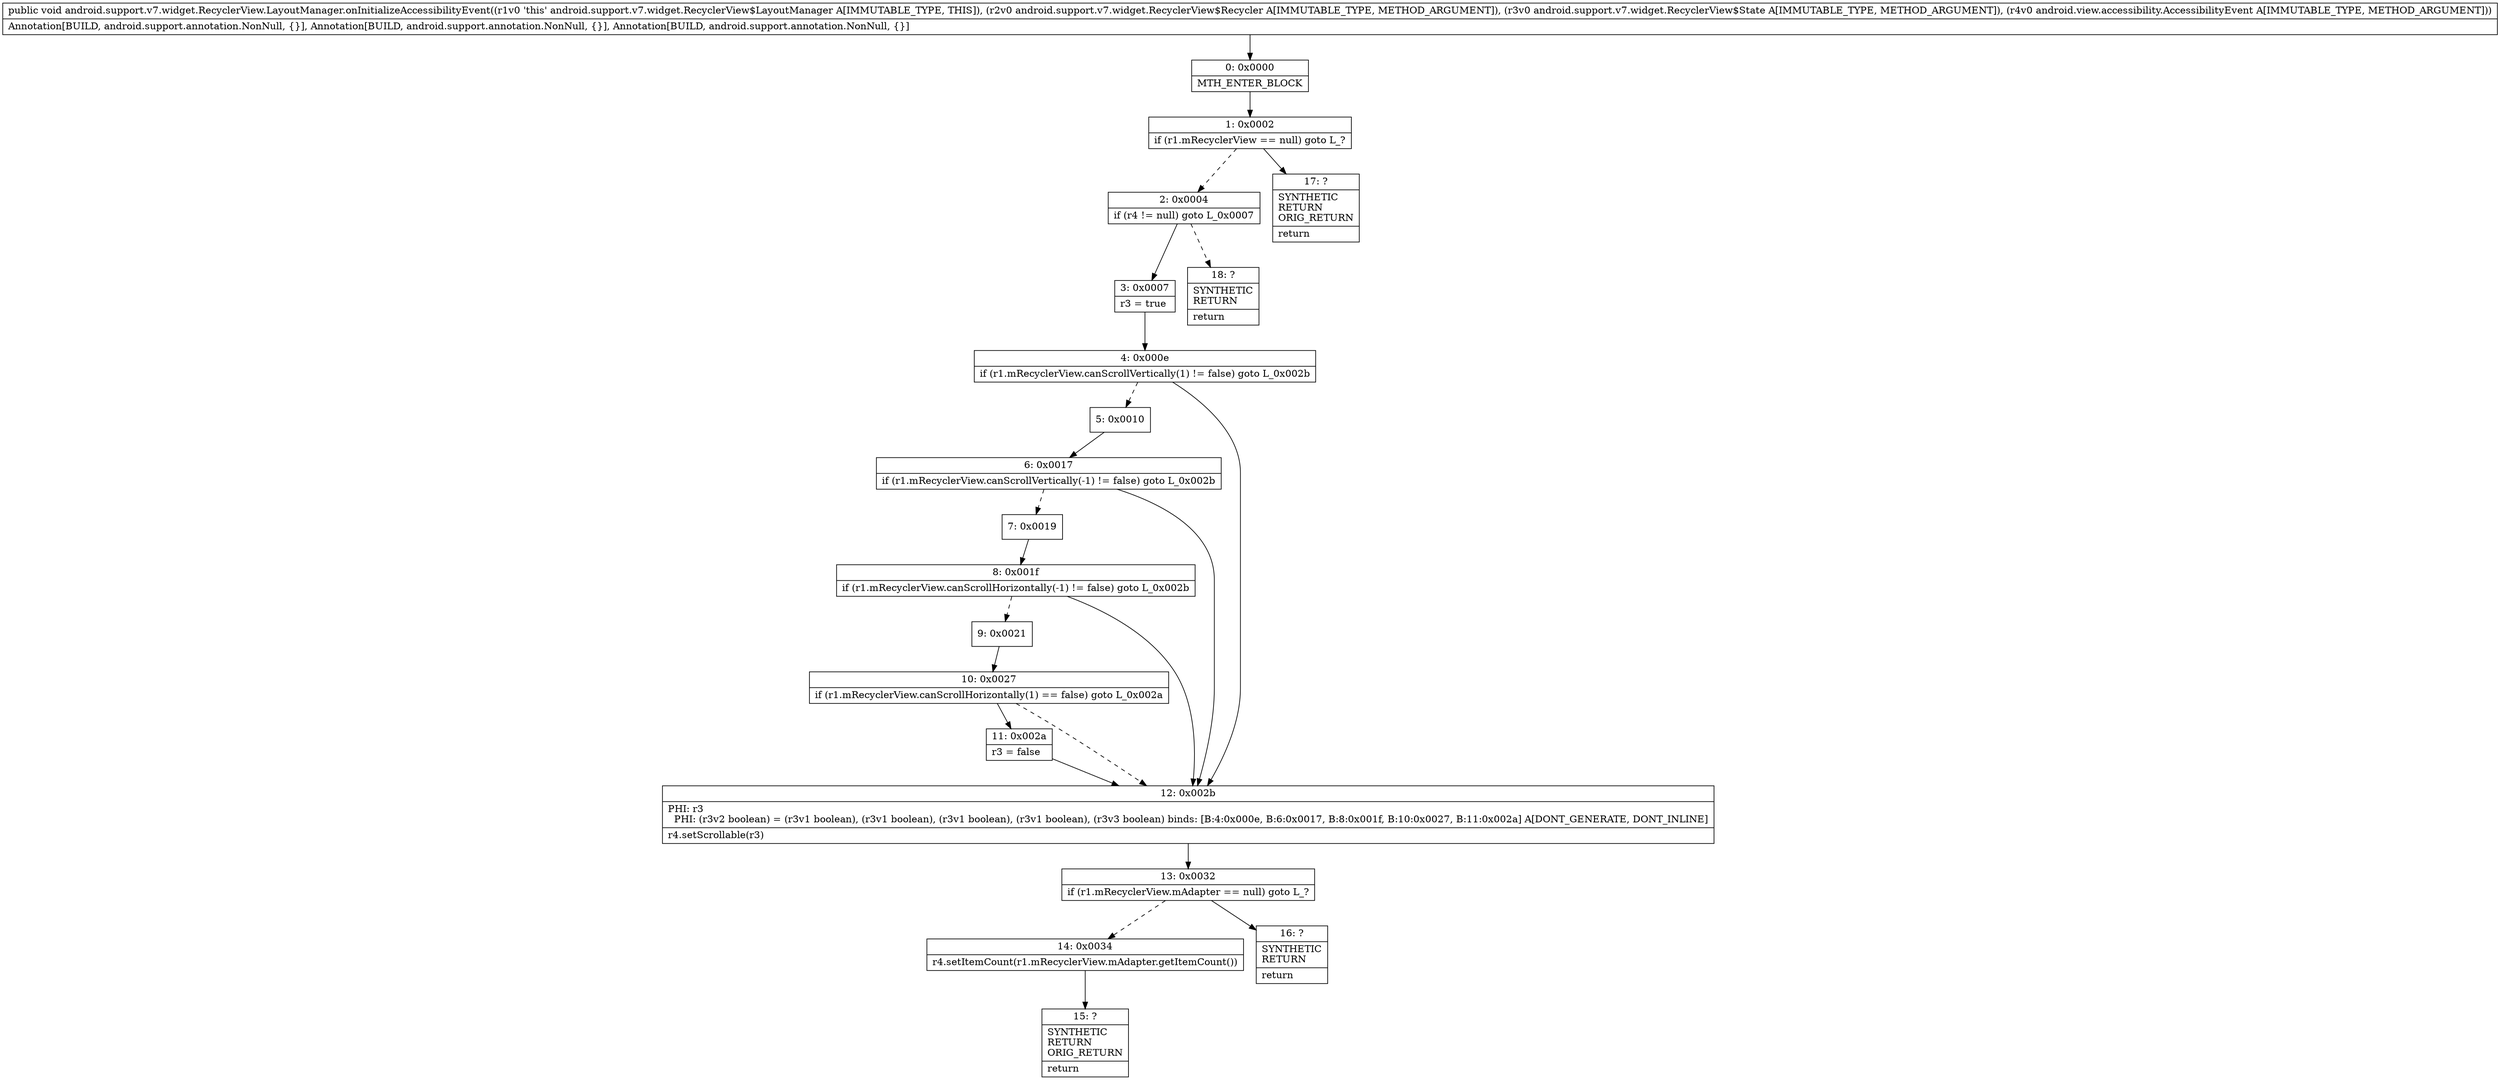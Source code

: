 digraph "CFG forandroid.support.v7.widget.RecyclerView.LayoutManager.onInitializeAccessibilityEvent(Landroid\/support\/v7\/widget\/RecyclerView$Recycler;Landroid\/support\/v7\/widget\/RecyclerView$State;Landroid\/view\/accessibility\/AccessibilityEvent;)V" {
Node_0 [shape=record,label="{0\:\ 0x0000|MTH_ENTER_BLOCK\l}"];
Node_1 [shape=record,label="{1\:\ 0x0002|if (r1.mRecyclerView == null) goto L_?\l}"];
Node_2 [shape=record,label="{2\:\ 0x0004|if (r4 != null) goto L_0x0007\l}"];
Node_3 [shape=record,label="{3\:\ 0x0007|r3 = true\l}"];
Node_4 [shape=record,label="{4\:\ 0x000e|if (r1.mRecyclerView.canScrollVertically(1) != false) goto L_0x002b\l}"];
Node_5 [shape=record,label="{5\:\ 0x0010}"];
Node_6 [shape=record,label="{6\:\ 0x0017|if (r1.mRecyclerView.canScrollVertically(\-1) != false) goto L_0x002b\l}"];
Node_7 [shape=record,label="{7\:\ 0x0019}"];
Node_8 [shape=record,label="{8\:\ 0x001f|if (r1.mRecyclerView.canScrollHorizontally(\-1) != false) goto L_0x002b\l}"];
Node_9 [shape=record,label="{9\:\ 0x0021}"];
Node_10 [shape=record,label="{10\:\ 0x0027|if (r1.mRecyclerView.canScrollHorizontally(1) == false) goto L_0x002a\l}"];
Node_11 [shape=record,label="{11\:\ 0x002a|r3 = false\l}"];
Node_12 [shape=record,label="{12\:\ 0x002b|PHI: r3 \l  PHI: (r3v2 boolean) = (r3v1 boolean), (r3v1 boolean), (r3v1 boolean), (r3v1 boolean), (r3v3 boolean) binds: [B:4:0x000e, B:6:0x0017, B:8:0x001f, B:10:0x0027, B:11:0x002a] A[DONT_GENERATE, DONT_INLINE]\l|r4.setScrollable(r3)\l}"];
Node_13 [shape=record,label="{13\:\ 0x0032|if (r1.mRecyclerView.mAdapter == null) goto L_?\l}"];
Node_14 [shape=record,label="{14\:\ 0x0034|r4.setItemCount(r1.mRecyclerView.mAdapter.getItemCount())\l}"];
Node_15 [shape=record,label="{15\:\ ?|SYNTHETIC\lRETURN\lORIG_RETURN\l|return\l}"];
Node_16 [shape=record,label="{16\:\ ?|SYNTHETIC\lRETURN\l|return\l}"];
Node_17 [shape=record,label="{17\:\ ?|SYNTHETIC\lRETURN\lORIG_RETURN\l|return\l}"];
Node_18 [shape=record,label="{18\:\ ?|SYNTHETIC\lRETURN\l|return\l}"];
MethodNode[shape=record,label="{public void android.support.v7.widget.RecyclerView.LayoutManager.onInitializeAccessibilityEvent((r1v0 'this' android.support.v7.widget.RecyclerView$LayoutManager A[IMMUTABLE_TYPE, THIS]), (r2v0 android.support.v7.widget.RecyclerView$Recycler A[IMMUTABLE_TYPE, METHOD_ARGUMENT]), (r3v0 android.support.v7.widget.RecyclerView$State A[IMMUTABLE_TYPE, METHOD_ARGUMENT]), (r4v0 android.view.accessibility.AccessibilityEvent A[IMMUTABLE_TYPE, METHOD_ARGUMENT]))  | Annotation[BUILD, android.support.annotation.NonNull, \{\}], Annotation[BUILD, android.support.annotation.NonNull, \{\}], Annotation[BUILD, android.support.annotation.NonNull, \{\}]\l}"];
MethodNode -> Node_0;
Node_0 -> Node_1;
Node_1 -> Node_2[style=dashed];
Node_1 -> Node_17;
Node_2 -> Node_3;
Node_2 -> Node_18[style=dashed];
Node_3 -> Node_4;
Node_4 -> Node_5[style=dashed];
Node_4 -> Node_12;
Node_5 -> Node_6;
Node_6 -> Node_7[style=dashed];
Node_6 -> Node_12;
Node_7 -> Node_8;
Node_8 -> Node_9[style=dashed];
Node_8 -> Node_12;
Node_9 -> Node_10;
Node_10 -> Node_11;
Node_10 -> Node_12[style=dashed];
Node_11 -> Node_12;
Node_12 -> Node_13;
Node_13 -> Node_14[style=dashed];
Node_13 -> Node_16;
Node_14 -> Node_15;
}

